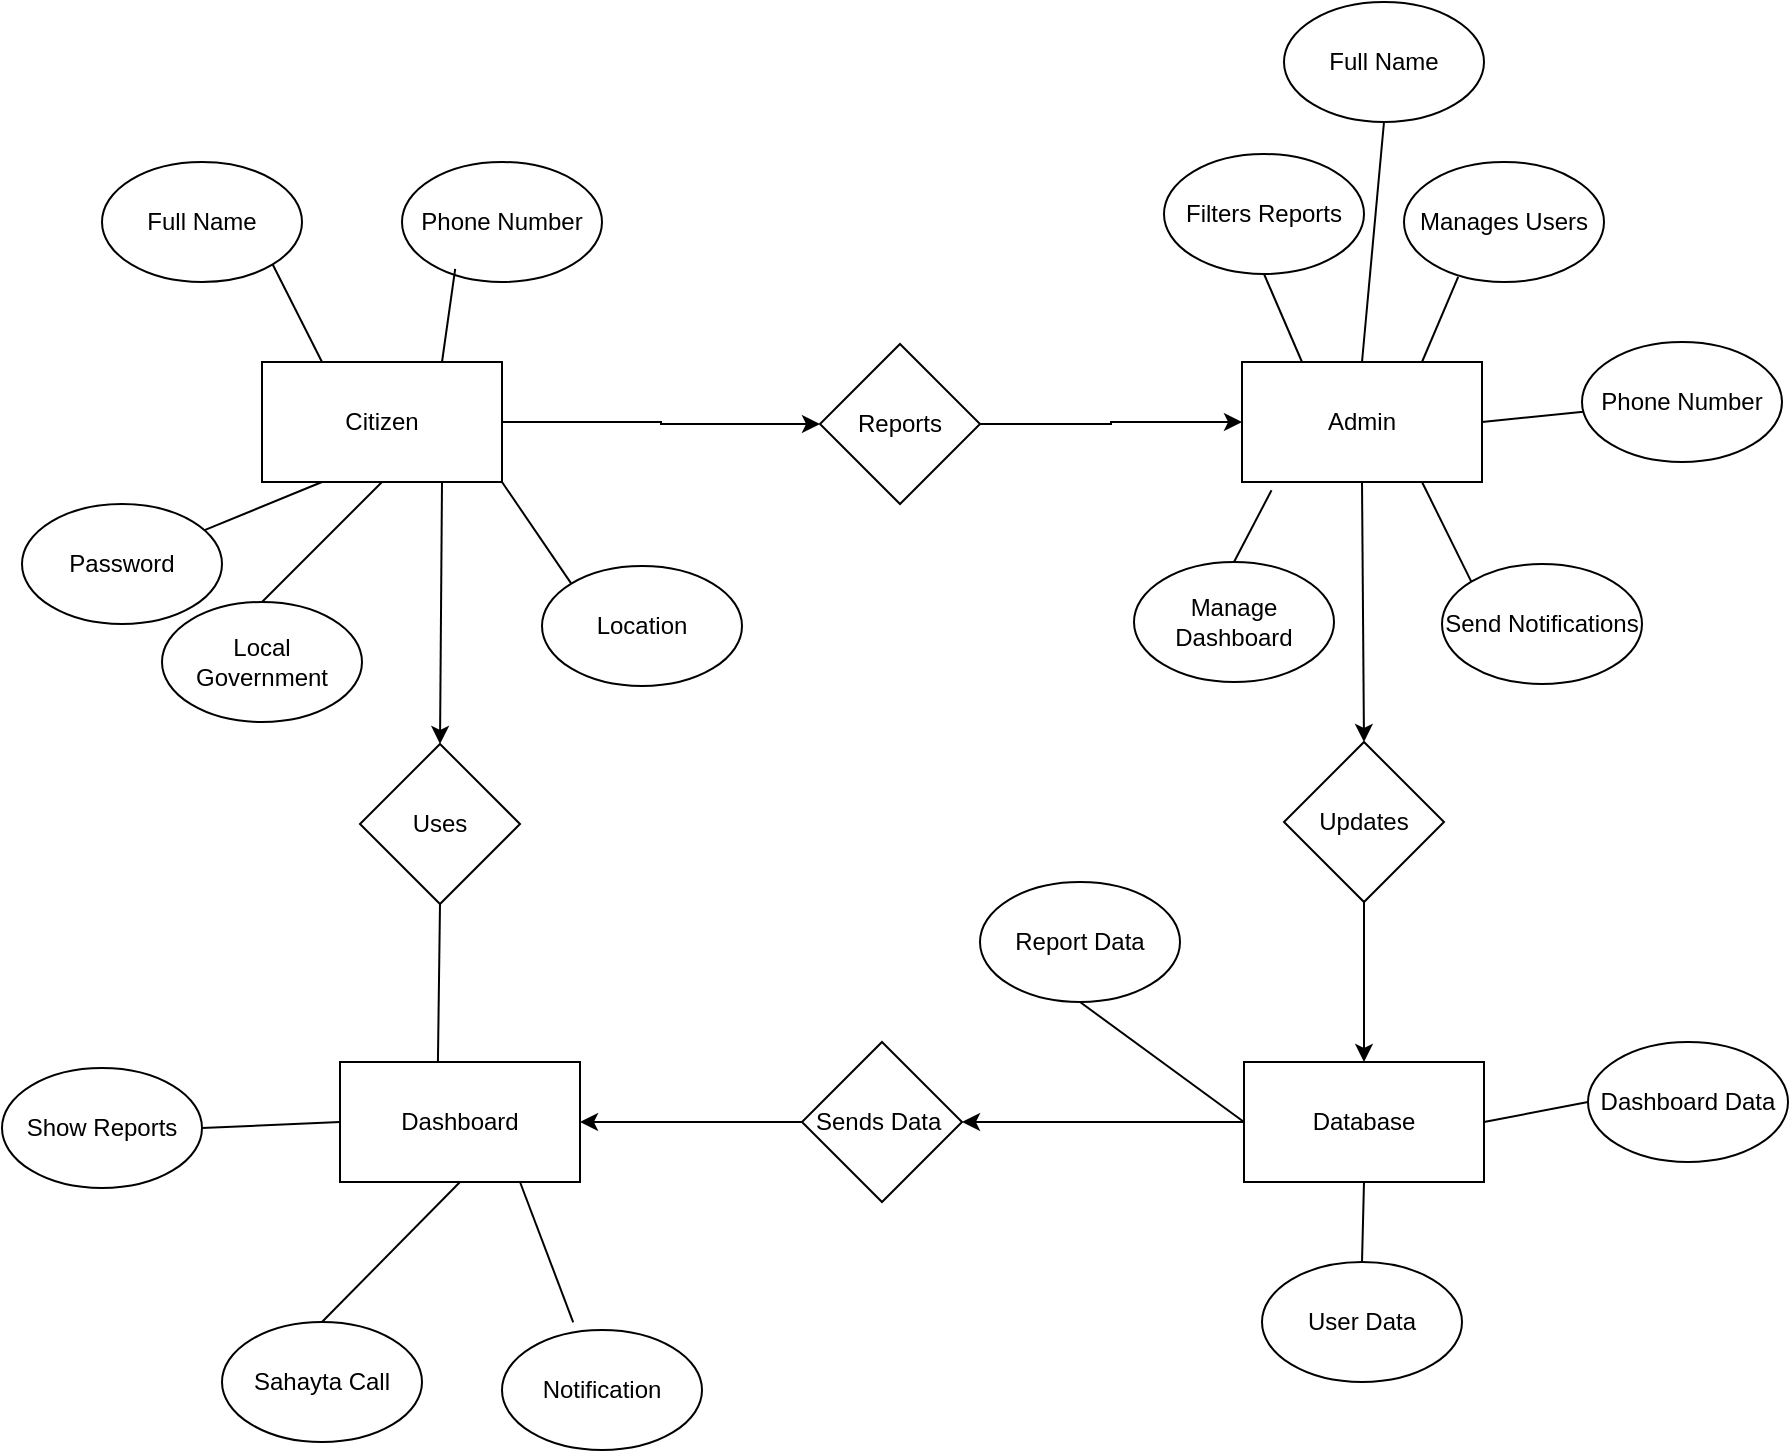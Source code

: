 <mxfile version="27.1.4">
  <diagram id="R2lEEEUBdFMjLlhIrx00" name="Page-1">
    <mxGraphModel dx="1415" dy="782" grid="1" gridSize="10" guides="1" tooltips="1" connect="1" arrows="1" fold="1" page="1" pageScale="1" pageWidth="850" pageHeight="1100" math="0" shadow="0" extFonts="Permanent Marker^https://fonts.googleapis.com/css?family=Permanent+Marker">
      <root>
        <mxCell id="0" />
        <mxCell id="1" parent="0" />
        <mxCell id="cxc_ZjS4iRz06WdGmwPo-7" style="rounded=0;orthogonalLoop=1;jettySize=auto;html=1;exitX=0.25;exitY=0;exitDx=0;exitDy=0;entryX=1;entryY=1;entryDx=0;entryDy=0;endArrow=none;startFill=0;" edge="1" parent="1" source="cxc_ZjS4iRz06WdGmwPo-1" target="cxc_ZjS4iRz06WdGmwPo-2">
          <mxGeometry relative="1" as="geometry" />
        </mxCell>
        <mxCell id="cxc_ZjS4iRz06WdGmwPo-10" style="rounded=0;orthogonalLoop=1;jettySize=auto;html=1;exitX=0.25;exitY=1;exitDx=0;exitDy=0;endArrow=none;startFill=0;" edge="1" parent="1" source="cxc_ZjS4iRz06WdGmwPo-1" target="cxc_ZjS4iRz06WdGmwPo-4">
          <mxGeometry relative="1" as="geometry" />
        </mxCell>
        <mxCell id="cxc_ZjS4iRz06WdGmwPo-12" style="rounded=0;orthogonalLoop=1;jettySize=auto;html=1;exitX=0.5;exitY=1;exitDx=0;exitDy=0;entryX=0.5;entryY=0;entryDx=0;entryDy=0;endArrow=none;startFill=0;" edge="1" parent="1" source="cxc_ZjS4iRz06WdGmwPo-1" target="cxc_ZjS4iRz06WdGmwPo-5">
          <mxGeometry relative="1" as="geometry" />
        </mxCell>
        <mxCell id="cxc_ZjS4iRz06WdGmwPo-13" style="rounded=0;orthogonalLoop=1;jettySize=auto;html=1;exitX=1;exitY=1;exitDx=0;exitDy=0;entryX=0;entryY=0;entryDx=0;entryDy=0;endArrow=none;startFill=0;" edge="1" parent="1" source="cxc_ZjS4iRz06WdGmwPo-1" target="cxc_ZjS4iRz06WdGmwPo-11">
          <mxGeometry relative="1" as="geometry" />
        </mxCell>
        <mxCell id="cxc_ZjS4iRz06WdGmwPo-15" style="edgeStyle=orthogonalEdgeStyle;rounded=0;orthogonalLoop=1;jettySize=auto;html=1;exitX=1;exitY=0.5;exitDx=0;exitDy=0;entryX=0;entryY=0.5;entryDx=0;entryDy=0;" edge="1" parent="1" source="cxc_ZjS4iRz06WdGmwPo-1" target="cxc_ZjS4iRz06WdGmwPo-14">
          <mxGeometry relative="1" as="geometry" />
        </mxCell>
        <mxCell id="cxc_ZjS4iRz06WdGmwPo-41" style="rounded=0;orthogonalLoop=1;jettySize=auto;html=1;exitX=0.75;exitY=1;exitDx=0;exitDy=0;entryX=0.5;entryY=0;entryDx=0;entryDy=0;" edge="1" parent="1" source="cxc_ZjS4iRz06WdGmwPo-1" target="cxc_ZjS4iRz06WdGmwPo-40">
          <mxGeometry relative="1" as="geometry" />
        </mxCell>
        <mxCell id="cxc_ZjS4iRz06WdGmwPo-1" value="Citizen" style="rounded=0;whiteSpace=wrap;html=1;fillColor=none;" vertex="1" parent="1">
          <mxGeometry x="130" y="240" width="120" height="60" as="geometry" />
        </mxCell>
        <mxCell id="cxc_ZjS4iRz06WdGmwPo-2" value="Full Name" style="ellipse;whiteSpace=wrap;html=1;fillColor=none;" vertex="1" parent="1">
          <mxGeometry x="50" y="140" width="100" height="60" as="geometry" />
        </mxCell>
        <mxCell id="cxc_ZjS4iRz06WdGmwPo-3" value="Phone Number" style="ellipse;whiteSpace=wrap;html=1;fillColor=none;" vertex="1" parent="1">
          <mxGeometry x="200" y="140" width="100" height="60" as="geometry" />
        </mxCell>
        <mxCell id="cxc_ZjS4iRz06WdGmwPo-4" value="Password" style="ellipse;whiteSpace=wrap;html=1;fillColor=none;" vertex="1" parent="1">
          <mxGeometry x="10" y="311" width="100" height="60" as="geometry" />
        </mxCell>
        <mxCell id="cxc_ZjS4iRz06WdGmwPo-5" value="Local Government" style="ellipse;whiteSpace=wrap;html=1;fillColor=none;" vertex="1" parent="1">
          <mxGeometry x="80" y="360" width="100" height="60" as="geometry" />
        </mxCell>
        <mxCell id="cxc_ZjS4iRz06WdGmwPo-9" style="rounded=0;orthogonalLoop=1;jettySize=auto;html=1;exitX=0.75;exitY=0;exitDx=0;exitDy=0;entryX=0.266;entryY=0.89;entryDx=0;entryDy=0;entryPerimeter=0;endArrow=none;startFill=0;" edge="1" parent="1" source="cxc_ZjS4iRz06WdGmwPo-1" target="cxc_ZjS4iRz06WdGmwPo-3">
          <mxGeometry relative="1" as="geometry" />
        </mxCell>
        <mxCell id="cxc_ZjS4iRz06WdGmwPo-11" value="Location" style="ellipse;whiteSpace=wrap;html=1;fillColor=none;" vertex="1" parent="1">
          <mxGeometry x="270" y="342" width="100" height="60" as="geometry" />
        </mxCell>
        <mxCell id="cxc_ZjS4iRz06WdGmwPo-17" style="edgeStyle=orthogonalEdgeStyle;rounded=0;orthogonalLoop=1;jettySize=auto;html=1;exitX=1;exitY=0.5;exitDx=0;exitDy=0;entryX=0;entryY=0.5;entryDx=0;entryDy=0;" edge="1" parent="1" source="cxc_ZjS4iRz06WdGmwPo-14" target="cxc_ZjS4iRz06WdGmwPo-16">
          <mxGeometry relative="1" as="geometry" />
        </mxCell>
        <mxCell id="cxc_ZjS4iRz06WdGmwPo-14" value="Reports" style="rhombus;whiteSpace=wrap;html=1;fillColor=none;" vertex="1" parent="1">
          <mxGeometry x="409" y="231" width="80" height="80" as="geometry" />
        </mxCell>
        <mxCell id="cxc_ZjS4iRz06WdGmwPo-23" style="rounded=0;orthogonalLoop=1;jettySize=auto;html=1;exitX=0.25;exitY=0;exitDx=0;exitDy=0;entryX=0.5;entryY=1;entryDx=0;entryDy=0;endArrow=none;startFill=0;" edge="1" parent="1" source="cxc_ZjS4iRz06WdGmwPo-16" target="cxc_ZjS4iRz06WdGmwPo-18">
          <mxGeometry relative="1" as="geometry" />
        </mxCell>
        <mxCell id="cxc_ZjS4iRz06WdGmwPo-27" style="rounded=0;orthogonalLoop=1;jettySize=auto;html=1;exitX=0.5;exitY=1;exitDx=0;exitDy=0;entryX=0.5;entryY=0;entryDx=0;entryDy=0;endArrow=classic;startFill=0;endFill=1;" edge="1" parent="1" source="cxc_ZjS4iRz06WdGmwPo-16" target="cxc_ZjS4iRz06WdGmwPo-26">
          <mxGeometry relative="1" as="geometry" />
        </mxCell>
        <mxCell id="cxc_ZjS4iRz06WdGmwPo-31" style="rounded=0;orthogonalLoop=1;jettySize=auto;html=1;exitX=0.5;exitY=0;exitDx=0;exitDy=0;entryX=0.5;entryY=1;entryDx=0;entryDy=0;endArrow=none;startFill=0;" edge="1" parent="1" source="cxc_ZjS4iRz06WdGmwPo-16" target="cxc_ZjS4iRz06WdGmwPo-30">
          <mxGeometry relative="1" as="geometry" />
        </mxCell>
        <mxCell id="cxc_ZjS4iRz06WdGmwPo-33" style="rounded=0;orthogonalLoop=1;jettySize=auto;html=1;exitX=1;exitY=0.5;exitDx=0;exitDy=0;endArrow=none;startFill=0;" edge="1" parent="1" source="cxc_ZjS4iRz06WdGmwPo-16" target="cxc_ZjS4iRz06WdGmwPo-32">
          <mxGeometry relative="1" as="geometry" />
        </mxCell>
        <mxCell id="cxc_ZjS4iRz06WdGmwPo-16" value="Admin" style="rounded=0;whiteSpace=wrap;html=1;fillColor=none;" vertex="1" parent="1">
          <mxGeometry x="620" y="240" width="120" height="60" as="geometry" />
        </mxCell>
        <mxCell id="cxc_ZjS4iRz06WdGmwPo-18" value="Filters Reports" style="ellipse;whiteSpace=wrap;html=1;fillColor=none;" vertex="1" parent="1">
          <mxGeometry x="581" y="136" width="100" height="60" as="geometry" />
        </mxCell>
        <mxCell id="cxc_ZjS4iRz06WdGmwPo-19" value="Manages Users" style="ellipse;whiteSpace=wrap;html=1;fillColor=none;" vertex="1" parent="1">
          <mxGeometry x="701" y="140" width="100" height="60" as="geometry" />
        </mxCell>
        <mxCell id="cxc_ZjS4iRz06WdGmwPo-20" value="Manage Dashboard" style="ellipse;whiteSpace=wrap;html=1;fillColor=none;" vertex="1" parent="1">
          <mxGeometry x="566" y="340" width="100" height="60" as="geometry" />
        </mxCell>
        <mxCell id="cxc_ZjS4iRz06WdGmwPo-25" style="rounded=0;orthogonalLoop=1;jettySize=auto;html=1;exitX=0;exitY=0;exitDx=0;exitDy=0;entryX=0.75;entryY=1;entryDx=0;entryDy=0;endArrow=none;startFill=0;" edge="1" parent="1" source="cxc_ZjS4iRz06WdGmwPo-21" target="cxc_ZjS4iRz06WdGmwPo-16">
          <mxGeometry relative="1" as="geometry" />
        </mxCell>
        <mxCell id="cxc_ZjS4iRz06WdGmwPo-21" value="Send Notifications" style="ellipse;whiteSpace=wrap;html=1;fillColor=none;" vertex="1" parent="1">
          <mxGeometry x="720" y="341" width="100" height="60" as="geometry" />
        </mxCell>
        <mxCell id="cxc_ZjS4iRz06WdGmwPo-22" style="rounded=0;orthogonalLoop=1;jettySize=auto;html=1;exitX=0.75;exitY=0;exitDx=0;exitDy=0;entryX=0.271;entryY=0.958;entryDx=0;entryDy=0;entryPerimeter=0;endArrow=none;startFill=0;" edge="1" parent="1" source="cxc_ZjS4iRz06WdGmwPo-16" target="cxc_ZjS4iRz06WdGmwPo-19">
          <mxGeometry relative="1" as="geometry" />
        </mxCell>
        <mxCell id="cxc_ZjS4iRz06WdGmwPo-24" style="rounded=0;orthogonalLoop=1;jettySize=auto;html=1;exitX=0.5;exitY=0;exitDx=0;exitDy=0;entryX=0.123;entryY=1.069;entryDx=0;entryDy=0;entryPerimeter=0;endArrow=none;startFill=0;" edge="1" parent="1" source="cxc_ZjS4iRz06WdGmwPo-20" target="cxc_ZjS4iRz06WdGmwPo-16">
          <mxGeometry relative="1" as="geometry" />
        </mxCell>
        <mxCell id="cxc_ZjS4iRz06WdGmwPo-29" style="rounded=0;orthogonalLoop=1;jettySize=auto;html=1;exitX=0.5;exitY=1;exitDx=0;exitDy=0;entryX=0.5;entryY=0;entryDx=0;entryDy=0;endArrow=classic;startFill=0;endFill=1;" edge="1" parent="1" source="cxc_ZjS4iRz06WdGmwPo-26" target="cxc_ZjS4iRz06WdGmwPo-28">
          <mxGeometry relative="1" as="geometry" />
        </mxCell>
        <mxCell id="cxc_ZjS4iRz06WdGmwPo-26" value="Updates" style="rhombus;whiteSpace=wrap;html=1;fillColor=none;" vertex="1" parent="1">
          <mxGeometry x="641" y="430" width="80" height="80" as="geometry" />
        </mxCell>
        <mxCell id="cxc_ZjS4iRz06WdGmwPo-35" style="rounded=0;orthogonalLoop=1;jettySize=auto;html=1;exitX=0;exitY=0.5;exitDx=0;exitDy=0;entryX=0.5;entryY=1;entryDx=0;entryDy=0;endArrow=none;endFill=1;startFill=0;" edge="1" parent="1" source="cxc_ZjS4iRz06WdGmwPo-28" target="cxc_ZjS4iRz06WdGmwPo-34">
          <mxGeometry relative="1" as="geometry" />
        </mxCell>
        <mxCell id="cxc_ZjS4iRz06WdGmwPo-37" style="rounded=0;orthogonalLoop=1;jettySize=auto;html=1;exitX=0.5;exitY=1;exitDx=0;exitDy=0;entryX=0.5;entryY=0;entryDx=0;entryDy=0;endArrow=none;startFill=0;" edge="1" parent="1" source="cxc_ZjS4iRz06WdGmwPo-28" target="cxc_ZjS4iRz06WdGmwPo-36">
          <mxGeometry relative="1" as="geometry" />
        </mxCell>
        <mxCell id="cxc_ZjS4iRz06WdGmwPo-39" style="rounded=0;orthogonalLoop=1;jettySize=auto;html=1;exitX=1;exitY=0.5;exitDx=0;exitDy=0;entryX=0;entryY=0.5;entryDx=0;entryDy=0;endArrow=none;startFill=0;" edge="1" parent="1" source="cxc_ZjS4iRz06WdGmwPo-28" target="cxc_ZjS4iRz06WdGmwPo-38">
          <mxGeometry relative="1" as="geometry" />
        </mxCell>
        <mxCell id="cxc_ZjS4iRz06WdGmwPo-50" style="rounded=0;orthogonalLoop=1;jettySize=auto;html=1;exitX=0;exitY=0.5;exitDx=0;exitDy=0;entryX=1;entryY=0.5;entryDx=0;entryDy=0;" edge="1" parent="1" source="cxc_ZjS4iRz06WdGmwPo-28" target="cxc_ZjS4iRz06WdGmwPo-49">
          <mxGeometry relative="1" as="geometry" />
        </mxCell>
        <mxCell id="cxc_ZjS4iRz06WdGmwPo-28" value="Database" style="rounded=0;whiteSpace=wrap;html=1;fillColor=none;" vertex="1" parent="1">
          <mxGeometry x="621" y="590" width="120" height="60" as="geometry" />
        </mxCell>
        <mxCell id="cxc_ZjS4iRz06WdGmwPo-30" value="Full Name" style="ellipse;whiteSpace=wrap;html=1;fillColor=none;" vertex="1" parent="1">
          <mxGeometry x="641" y="60" width="100" height="60" as="geometry" />
        </mxCell>
        <mxCell id="cxc_ZjS4iRz06WdGmwPo-32" value="Phone Number" style="ellipse;whiteSpace=wrap;html=1;fillColor=none;" vertex="1" parent="1">
          <mxGeometry x="790" y="230" width="100" height="60" as="geometry" />
        </mxCell>
        <mxCell id="cxc_ZjS4iRz06WdGmwPo-34" value="Report Data" style="ellipse;whiteSpace=wrap;html=1;fillColor=none;" vertex="1" parent="1">
          <mxGeometry x="489" y="500" width="100" height="60" as="geometry" />
        </mxCell>
        <mxCell id="cxc_ZjS4iRz06WdGmwPo-36" value="User Data" style="ellipse;whiteSpace=wrap;html=1;fillColor=none;" vertex="1" parent="1">
          <mxGeometry x="630" y="690" width="100" height="60" as="geometry" />
        </mxCell>
        <mxCell id="cxc_ZjS4iRz06WdGmwPo-38" value="Dashboard Data" style="ellipse;whiteSpace=wrap;html=1;fillColor=none;" vertex="1" parent="1">
          <mxGeometry x="793" y="580" width="100" height="60" as="geometry" />
        </mxCell>
        <mxCell id="cxc_ZjS4iRz06WdGmwPo-40" value="Uses" style="rhombus;whiteSpace=wrap;html=1;fillColor=none;" vertex="1" parent="1">
          <mxGeometry x="179" y="431" width="80" height="80" as="geometry" />
        </mxCell>
        <mxCell id="cxc_ZjS4iRz06WdGmwPo-45" style="rounded=0;orthogonalLoop=1;jettySize=auto;html=1;exitX=0;exitY=0.5;exitDx=0;exitDy=0;entryX=1;entryY=0.5;entryDx=0;entryDy=0;endArrow=none;startFill=0;" edge="1" parent="1" source="cxc_ZjS4iRz06WdGmwPo-42" target="cxc_ZjS4iRz06WdGmwPo-44">
          <mxGeometry relative="1" as="geometry" />
        </mxCell>
        <mxCell id="cxc_ZjS4iRz06WdGmwPo-47" style="rounded=0;orthogonalLoop=1;jettySize=auto;html=1;exitX=0.5;exitY=1;exitDx=0;exitDy=0;entryX=0.5;entryY=0;entryDx=0;entryDy=0;endArrow=none;startFill=0;" edge="1" parent="1" source="cxc_ZjS4iRz06WdGmwPo-42" target="cxc_ZjS4iRz06WdGmwPo-46">
          <mxGeometry relative="1" as="geometry" />
        </mxCell>
        <mxCell id="cxc_ZjS4iRz06WdGmwPo-42" value="Dashboard" style="rounded=0;whiteSpace=wrap;html=1;fillColor=none;" vertex="1" parent="1">
          <mxGeometry x="169" y="590" width="120" height="60" as="geometry" />
        </mxCell>
        <mxCell id="cxc_ZjS4iRz06WdGmwPo-43" style="rounded=0;orthogonalLoop=1;jettySize=auto;html=1;exitX=0.5;exitY=1;exitDx=0;exitDy=0;entryX=0.408;entryY=0.002;entryDx=0;entryDy=0;entryPerimeter=0;endArrow=none;startFill=0;" edge="1" parent="1" source="cxc_ZjS4iRz06WdGmwPo-40" target="cxc_ZjS4iRz06WdGmwPo-42">
          <mxGeometry relative="1" as="geometry" />
        </mxCell>
        <mxCell id="cxc_ZjS4iRz06WdGmwPo-44" value="Show Reports" style="ellipse;whiteSpace=wrap;html=1;fillColor=none;" vertex="1" parent="1">
          <mxGeometry y="593" width="100" height="60" as="geometry" />
        </mxCell>
        <mxCell id="cxc_ZjS4iRz06WdGmwPo-46" value="Sahayta Call" style="ellipse;whiteSpace=wrap;html=1;fillColor=none;" vertex="1" parent="1">
          <mxGeometry x="110" y="720" width="100" height="60" as="geometry" />
        </mxCell>
        <mxCell id="cxc_ZjS4iRz06WdGmwPo-51" style="edgeStyle=orthogonalEdgeStyle;rounded=0;orthogonalLoop=1;jettySize=auto;html=1;exitX=0;exitY=0.5;exitDx=0;exitDy=0;entryX=1;entryY=0.5;entryDx=0;entryDy=0;" edge="1" parent="1" source="cxc_ZjS4iRz06WdGmwPo-49" target="cxc_ZjS4iRz06WdGmwPo-42">
          <mxGeometry relative="1" as="geometry" />
        </mxCell>
        <mxCell id="cxc_ZjS4iRz06WdGmwPo-49" value="Sends Data&amp;nbsp;" style="rhombus;whiteSpace=wrap;html=1;fillColor=none;" vertex="1" parent="1">
          <mxGeometry x="400" y="580" width="80" height="80" as="geometry" />
        </mxCell>
        <mxCell id="cxc_ZjS4iRz06WdGmwPo-52" value="Notification" style="ellipse;whiteSpace=wrap;html=1;fillColor=none;" vertex="1" parent="1">
          <mxGeometry x="250" y="724" width="100" height="60" as="geometry" />
        </mxCell>
        <mxCell id="cxc_ZjS4iRz06WdGmwPo-53" style="rounded=0;orthogonalLoop=1;jettySize=auto;html=1;exitX=0.75;exitY=1;exitDx=0;exitDy=0;entryX=0.356;entryY=-0.064;entryDx=0;entryDy=0;entryPerimeter=0;endArrow=none;startFill=0;" edge="1" parent="1" source="cxc_ZjS4iRz06WdGmwPo-42" target="cxc_ZjS4iRz06WdGmwPo-52">
          <mxGeometry relative="1" as="geometry" />
        </mxCell>
      </root>
    </mxGraphModel>
  </diagram>
</mxfile>
